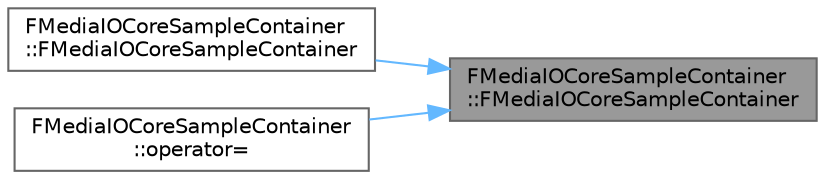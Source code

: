 digraph "FMediaIOCoreSampleContainer::FMediaIOCoreSampleContainer"
{
 // INTERACTIVE_SVG=YES
 // LATEX_PDF_SIZE
  bgcolor="transparent";
  edge [fontname=Helvetica,fontsize=10,labelfontname=Helvetica,labelfontsize=10];
  node [fontname=Helvetica,fontsize=10,shape=box,height=0.2,width=0.4];
  rankdir="RL";
  Node1 [id="Node000001",label="FMediaIOCoreSampleContainer\l::FMediaIOCoreSampleContainer",height=0.2,width=0.4,color="gray40", fillcolor="grey60", style="filled", fontcolor="black",tooltip=" "];
  Node1 -> Node2 [id="edge1_Node000001_Node000002",dir="back",color="steelblue1",style="solid",tooltip=" "];
  Node2 [id="Node000002",label="FMediaIOCoreSampleContainer\l::FMediaIOCoreSampleContainer",height=0.2,width=0.4,color="grey40", fillcolor="white", style="filled",URL="$d8/df3/classFMediaIOCoreSampleContainer.html#aaf0dd398cbe57dfb2e1bfe4d5301075b",tooltip=" "];
  Node1 -> Node3 [id="edge2_Node000001_Node000003",dir="back",color="steelblue1",style="solid",tooltip=" "];
  Node3 [id="Node000003",label="FMediaIOCoreSampleContainer\l::operator=",height=0.2,width=0.4,color="grey40", fillcolor="white", style="filled",URL="$d8/df3/classFMediaIOCoreSampleContainer.html#a820b92a932e7f05e9ef3b8a27548d421",tooltip=" "];
}
